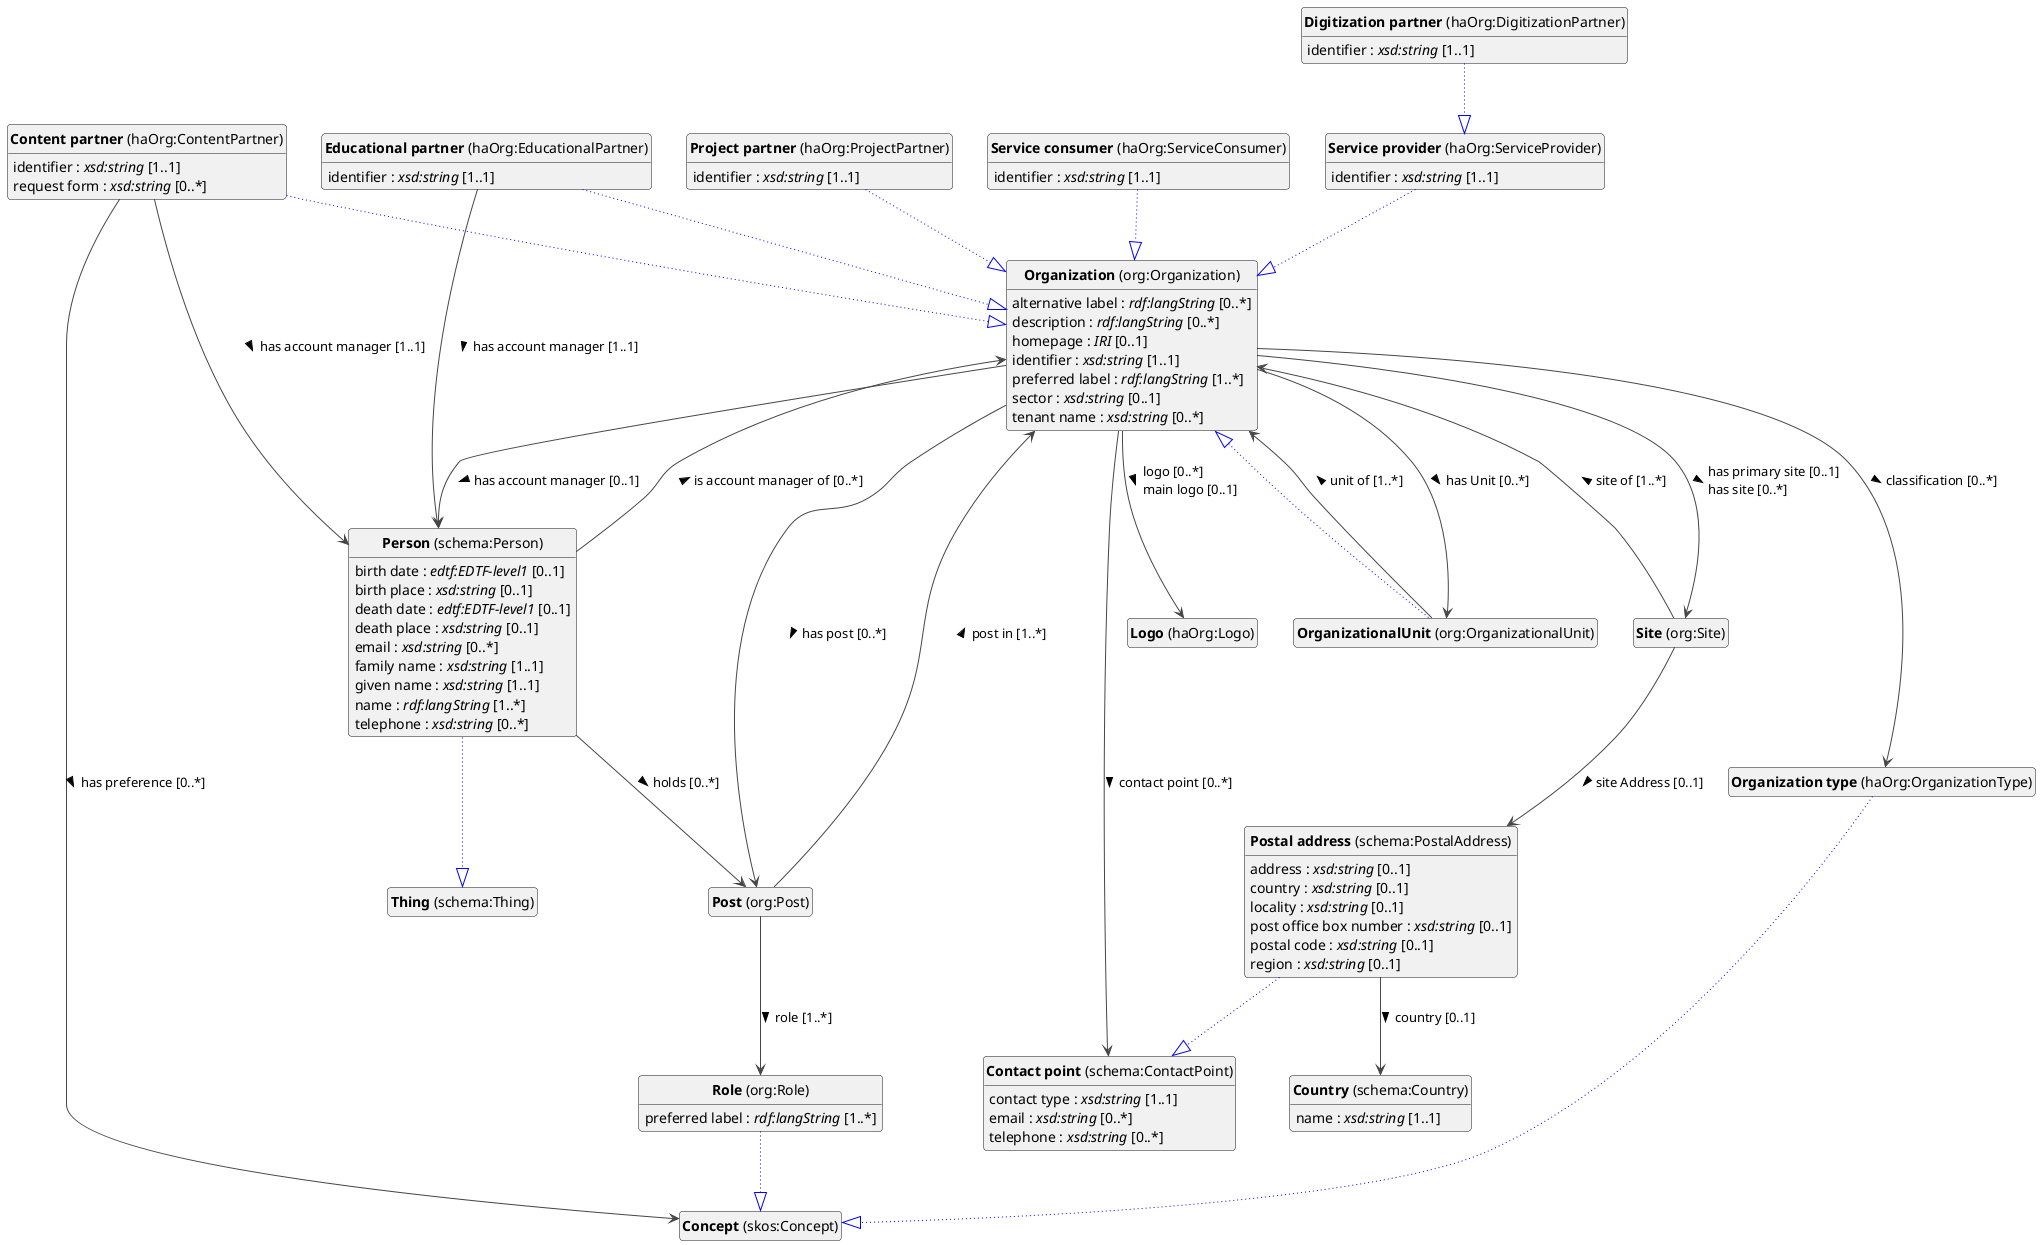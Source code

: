 @startuml
!theme vibrant
skinparam classFontSize 14
!define LIGHTORANGE
skinparam componentStyle uml2
skinparam wrapMessageWidth 1000
skinparam wrapWidth 1000
' skinparam ArrowColor #Maroon
' Remove shadows
skinparam shadowing false
'skinparam linetype polyline
skinparam ArrowMessageAlignment left
top to bottom direction


class "<b>Concept</b> (skos:Concept)" as skos_Concept [[../../terms/en#skos%3AConcept]]
class "<b>Contact point</b> (schema:ContactPoint)" as schema_ContactPoint [[#schema%3AContactPoint]]
class "<b>Content partner</b> (haOrg:ContentPartner)" as haOrg_ContentPartner [[#haOrg%3AContentPartner]]
class "<b>Organization</b> (org:Organization)" as org_Organization [[#org%3AOrganization]]
class "<b>Country</b> (schema:Country)" as schema_Country [[#schema%3ACountry]]
class "<b>Digitization partner</b> (haOrg:DigitizationPartner)" as haOrg_DigitizationPartner [[#haOrg%3ADigitizationPartner]]
class "<b>Service provider</b> (haOrg:ServiceProvider)" as haOrg_ServiceProvider [[#haOrg%3AServiceProvider]]
class "<b>Educational partner</b> (haOrg:EducationalPartner)" as haOrg_EducationalPartner [[#haOrg%3AEducationalPartner]]
class "<b>Organization</b> (org:Organization)" as org_Organization [[#org%3AOrganization]]
class "<b>Logo</b> (haOrg:Logo)" as haOrg_Logo [[#haOrg%3ALogo]]
class "<b>Organization</b> (org:Organization)" as org_Organization [[#org%3AOrganization]]
class "<b>Organization type</b> (haOrg:OrganizationType)" as haOrg_OrganizationType [[#haOrg%3AOrganizationType]]
class "<b>Concept</b> (skos:Concept)" as skos_Concept [[#skos%3AConcept]]
class "<b>OrganizationalUnit</b> (org:OrganizationalUnit)" as org_OrganizationalUnit [[#org%3AOrganizationalUnit]]
class "<b>Organization</b> (org:Organization)" as org_Organization [[#org%3AOrganization]]
class "<b>Person</b> (schema:Person)" as schema_Person [[#schema%3APerson]]
class "<b>Thing</b> (schema:Thing)" as schema_Thing [[#schema%3AThing]]
class "<b>Post</b> (org:Post)" as org_Post [[#org%3APost]]
class "<b>Postal address</b> (schema:PostalAddress)" as schema_PostalAddress [[#schema%3APostalAddress]]
class "<b>Contact point</b> (schema:ContactPoint)" as schema_ContactPoint [[#schema%3AContactPoint]]
class "<b>Project partner</b> (haOrg:ProjectPartner)" as haOrg_ProjectPartner [[#haOrg%3AProjectPartner]]
class "<b>Organization</b> (org:Organization)" as org_Organization [[#org%3AOrganization]]
class "<b>Role</b> (org:Role)" as org_Role [[#org%3ARole]]
class "<b>Concept</b> (skos:Concept)" as skos_Concept [[#skos%3AConcept]]
class "<b>Service consumer</b> (haOrg:ServiceConsumer)" as haOrg_ServiceConsumer [[#haOrg%3AServiceConsumer]]
class "<b>Organization</b> (org:Organization)" as org_Organization [[#org%3AOrganization]]
class "<b>Service provider</b> (haOrg:ServiceProvider)" as haOrg_ServiceProvider [[#haOrg%3AServiceProvider]]
class "<b>Organization</b> (org:Organization)" as org_Organization [[#org%3AOrganization]]
class "<b>Site</b> (org:Site)" as org_Site [[#org%3ASite]]




schema_ContactPoint : contact type : <i>xsd:string</i> [1..1]
schema_ContactPoint : email : <i>xsd:string</i> [0..*]
schema_ContactPoint : telephone : <i>xsd:string</i> [0..*]


haOrg_ContentPartner --|> org_Organization #blue;line.dotted;text:blue

haOrg_ContentPartner : identifier : <i>xsd:string</i> [1..1]
haOrg_ContentPartner : request form : <i>xsd:string</i> [0..*]
haOrg_ContentPartner --> schema_Person :has account manager [1..1]  > 
haOrg_ContentPartner --> skos_Concept :has preference [0..*]  > 



schema_Country : name : <i>xsd:string</i> [1..1]


haOrg_DigitizationPartner --|> haOrg_ServiceProvider #blue;line.dotted;text:blue

haOrg_DigitizationPartner : identifier : <i>xsd:string</i> [1..1]


haOrg_EducationalPartner --|> org_Organization #blue;line.dotted;text:blue

haOrg_EducationalPartner : identifier : <i>xsd:string</i> [1..1]
haOrg_EducationalPartner --> schema_Person :has account manager [1..1]  > 





org_Organization : alternative label : <i>rdf:langString</i> [0..*]
org_Organization : description : <i>rdf:langString</i> [0..*]
org_Organization : homepage : <i>IRI</i> [0..1]
org_Organization : identifier : <i>xsd:string</i> [1..1]
org_Organization : preferred label : <i>rdf:langString</i> [1..*]
org_Organization : sector : <i>xsd:string</i> [0..1]
org_Organization : tenant name : <i>xsd:string</i> [0..*]

org_Organization --> haOrg_Logo :logo [0..*]  \lmain logo [0..1]  > 
org_Organization --> haOrg_OrganizationType :classification [0..*]  > 
org_Organization --> org_OrganizationalUnit :has Unit [0..*]  > 
org_Organization --> org_Post :has post [0..*]  > 
org_Organization --> org_Site :has primary site [0..1]  \lhas site [0..*]  > 

org_Organization --> schema_ContactPoint :contact point [0..*]  > 
org_Organization --> schema_Person :has account manager [0..1]  > 


haOrg_OrganizationType --|> skos_Concept #blue;line.dotted;text:blue


org_OrganizationalUnit --|> org_Organization #blue;line.dotted;text:blue

org_OrganizationalUnit --> org_Organization :unit of [1..*]  > 

schema_Person --|> schema_Thing #blue;line.dotted;text:blue

schema_Person : birth date : <i>edtf:EDTF-level1</i> [0..1]
schema_Person : birth place : <i>xsd:string</i> [0..1]
schema_Person : death date : <i>edtf:EDTF-level1</i> [0..1]
schema_Person : death place : <i>xsd:string</i> [0..1]
schema_Person : email : <i>xsd:string</i> [0..*]
schema_Person : family name : <i>xsd:string</i> [1..1]
schema_Person : given name : <i>xsd:string</i> [1..1]
schema_Person : name : <i>rdf:langString</i> [1..*]
schema_Person : telephone : <i>xsd:string</i> [0..*]

schema_Person --> org_Organization :is account manager of [0..*]  > 
schema_Person --> org_Post :holds [0..*]  > 




org_Post --> org_Organization :post in [1..*]  > 
org_Post --> org_Role :role [1..*]  > 

schema_PostalAddress --|> schema_ContactPoint #blue;line.dotted;text:blue

schema_PostalAddress : address : <i>xsd:string</i> [0..1]
schema_PostalAddress : country : <i>xsd:string</i> [0..1]
schema_PostalAddress : locality : <i>xsd:string</i> [0..1]
schema_PostalAddress : post office box number : <i>xsd:string</i> [0..1]
schema_PostalAddress : postal code : <i>xsd:string</i> [0..1]
schema_PostalAddress : region : <i>xsd:string</i> [0..1]
schema_PostalAddress --> schema_Country :country [0..1]  > 


haOrg_ProjectPartner --|> org_Organization #blue;line.dotted;text:blue

haOrg_ProjectPartner : identifier : <i>xsd:string</i> [1..1]


org_Role --|> skos_Concept #blue;line.dotted;text:blue

org_Role : preferred label : <i>rdf:langString</i> [1..*]


haOrg_ServiceConsumer --|> org_Organization #blue;line.dotted;text:blue

haOrg_ServiceConsumer : identifier : <i>xsd:string</i> [1..1]


haOrg_ServiceProvider --|> org_Organization #blue;line.dotted;text:blue

haOrg_ServiceProvider : identifier : <i>xsd:string</i> [1..1]



org_Site --> org_Organization :site of [1..*]  > 
org_Site --> schema_PostalAddress :site Address [0..1]  > 


hide circle
hide methods
hide empty members
@enduml


